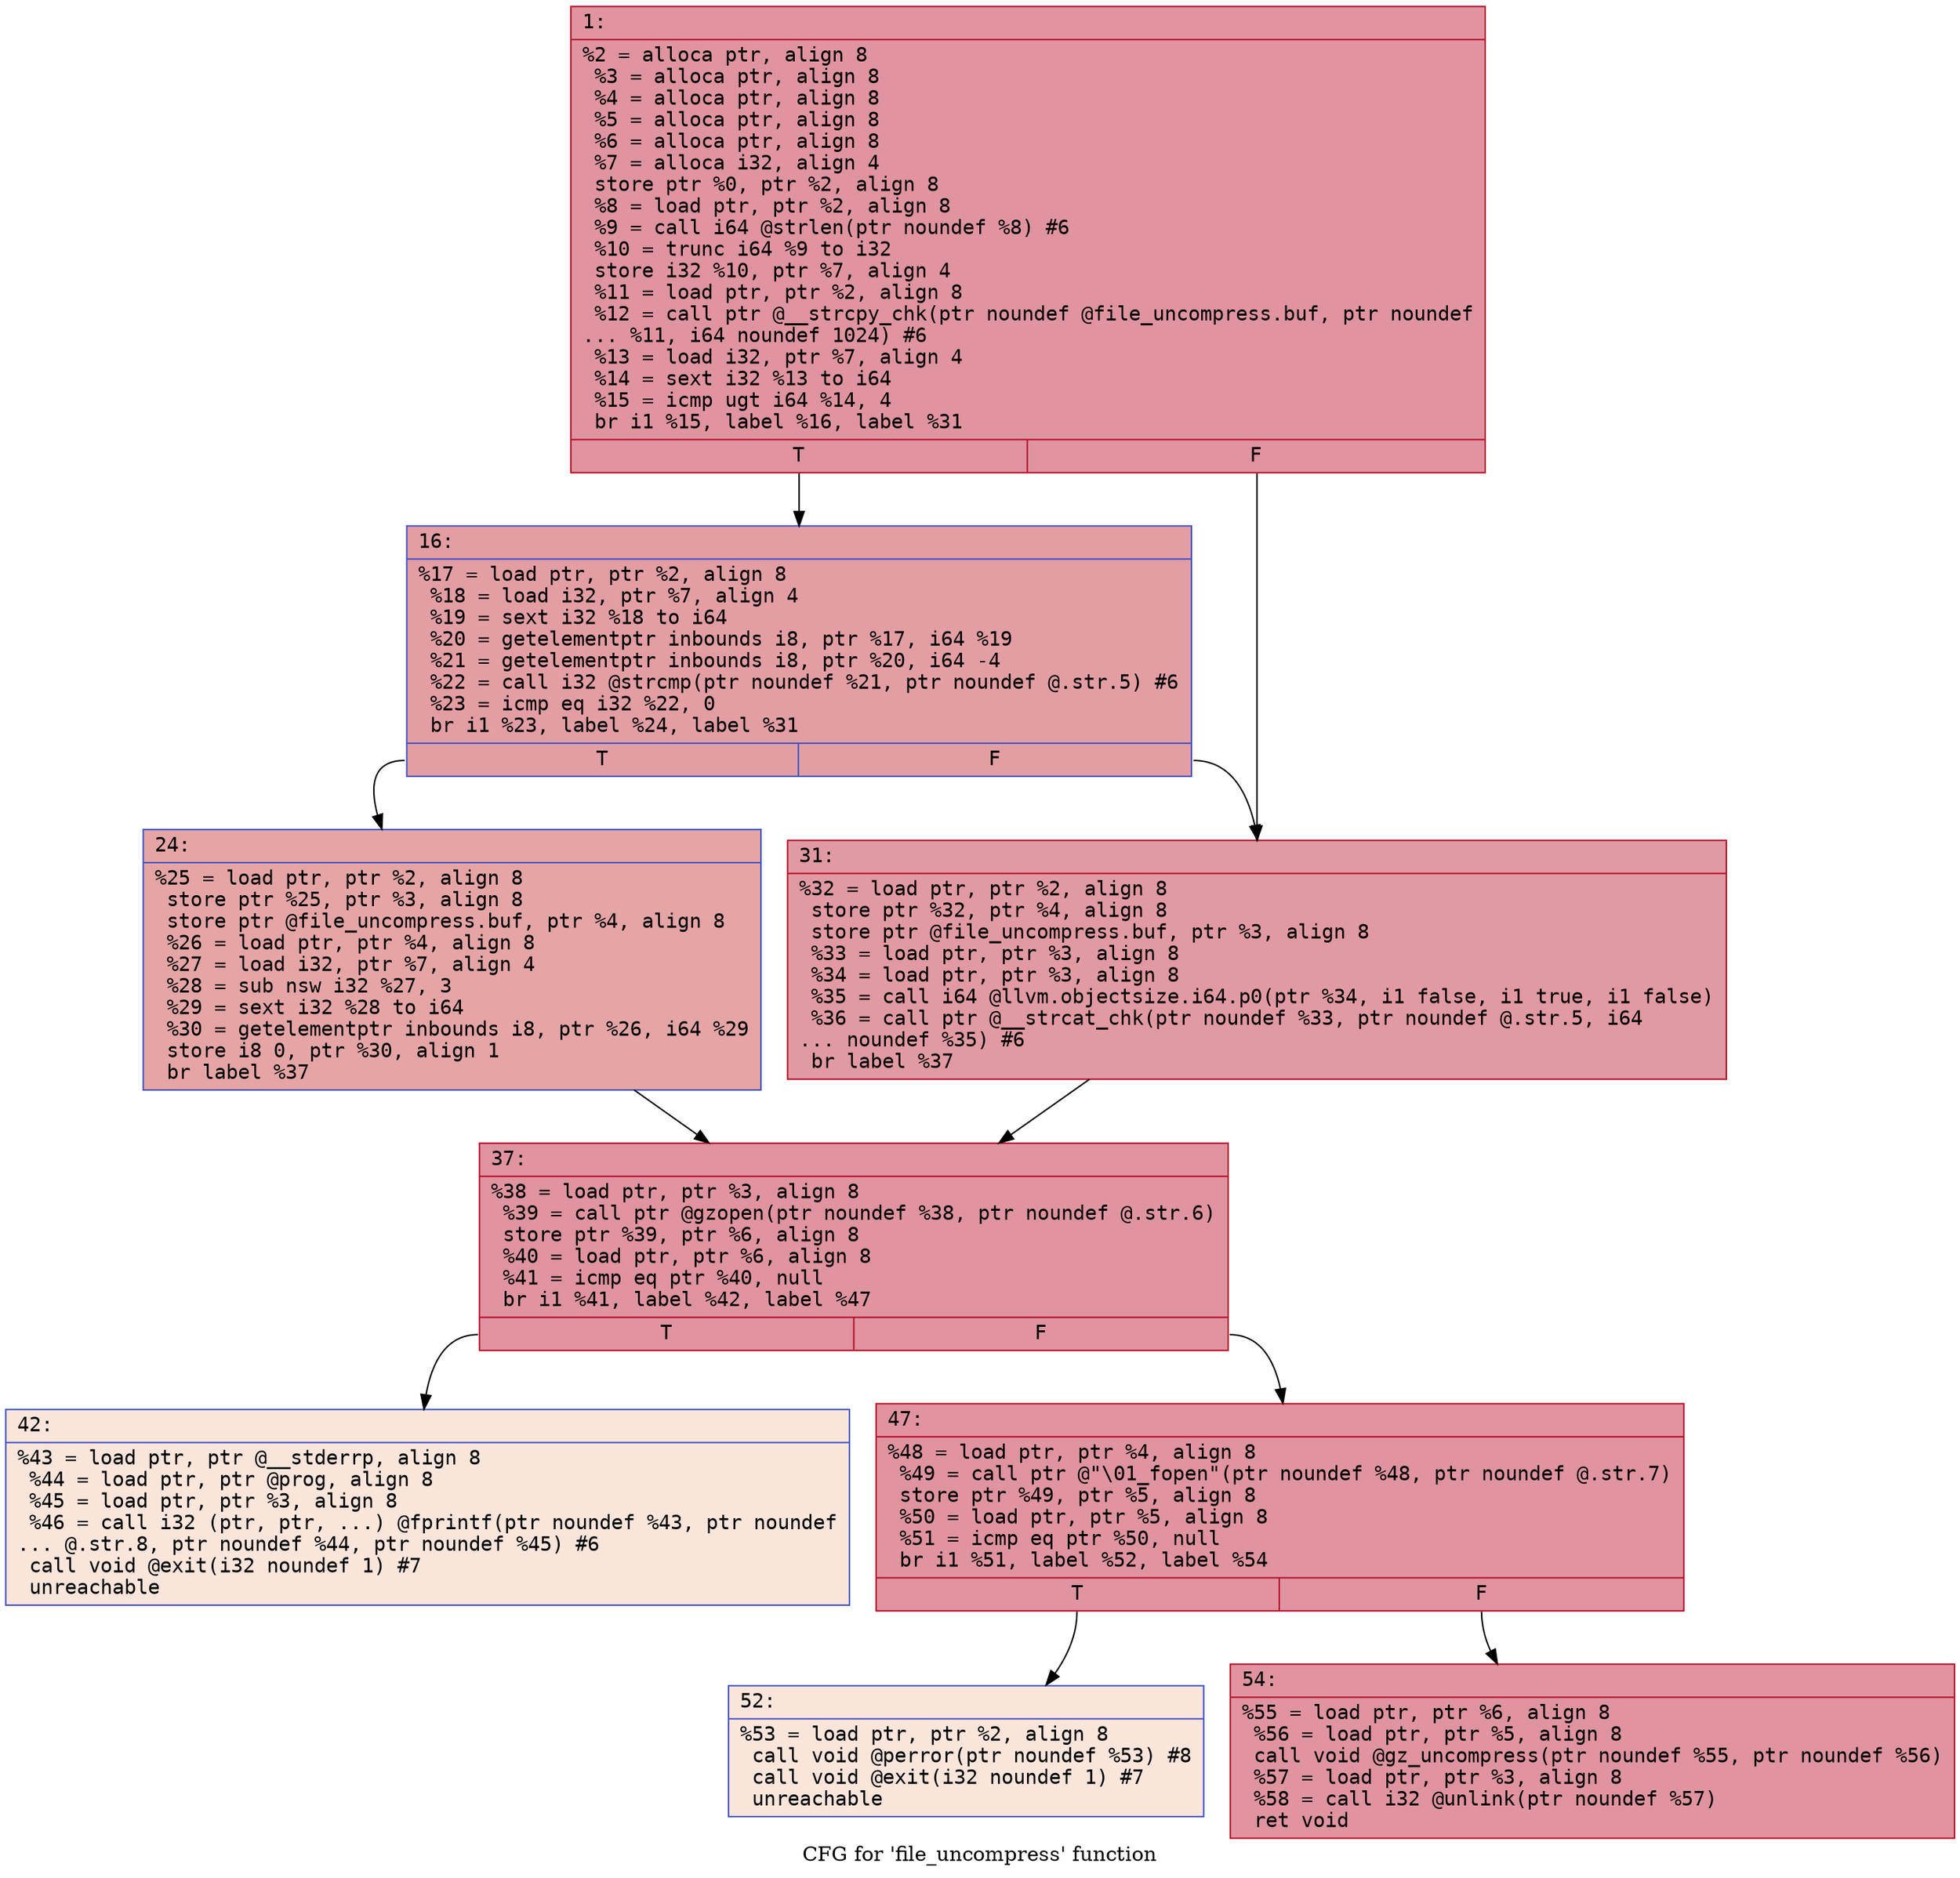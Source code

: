 digraph "CFG for 'file_uncompress' function" {
	label="CFG for 'file_uncompress' function";

	Node0x600002e3ea80 [shape=record,color="#b70d28ff", style=filled, fillcolor="#b70d2870" fontname="Courier",label="{1:\l|  %2 = alloca ptr, align 8\l  %3 = alloca ptr, align 8\l  %4 = alloca ptr, align 8\l  %5 = alloca ptr, align 8\l  %6 = alloca ptr, align 8\l  %7 = alloca i32, align 4\l  store ptr %0, ptr %2, align 8\l  %8 = load ptr, ptr %2, align 8\l  %9 = call i64 @strlen(ptr noundef %8) #6\l  %10 = trunc i64 %9 to i32\l  store i32 %10, ptr %7, align 4\l  %11 = load ptr, ptr %2, align 8\l  %12 = call ptr @__strcpy_chk(ptr noundef @file_uncompress.buf, ptr noundef\l... %11, i64 noundef 1024) #6\l  %13 = load i32, ptr %7, align 4\l  %14 = sext i32 %13 to i64\l  %15 = icmp ugt i64 %14, 4\l  br i1 %15, label %16, label %31\l|{<s0>T|<s1>F}}"];
	Node0x600002e3ea80:s0 -> Node0x600002e3ead0[tooltip="1 -> 16\nProbability 50.00%" ];
	Node0x600002e3ea80:s1 -> Node0x600002e3eb70[tooltip="1 -> 31\nProbability 50.00%" ];
	Node0x600002e3ead0 [shape=record,color="#3d50c3ff", style=filled, fillcolor="#be242e70" fontname="Courier",label="{16:\l|  %17 = load ptr, ptr %2, align 8\l  %18 = load i32, ptr %7, align 4\l  %19 = sext i32 %18 to i64\l  %20 = getelementptr inbounds i8, ptr %17, i64 %19\l  %21 = getelementptr inbounds i8, ptr %20, i64 -4\l  %22 = call i32 @strcmp(ptr noundef %21, ptr noundef @.str.5) #6\l  %23 = icmp eq i32 %22, 0\l  br i1 %23, label %24, label %31\l|{<s0>T|<s1>F}}"];
	Node0x600002e3ead0:s0 -> Node0x600002e3eb20[tooltip="16 -> 24\nProbability 37.50%" ];
	Node0x600002e3ead0:s1 -> Node0x600002e3eb70[tooltip="16 -> 31\nProbability 62.50%" ];
	Node0x600002e3eb20 [shape=record,color="#3d50c3ff", style=filled, fillcolor="#c5333470" fontname="Courier",label="{24:\l|  %25 = load ptr, ptr %2, align 8\l  store ptr %25, ptr %3, align 8\l  store ptr @file_uncompress.buf, ptr %4, align 8\l  %26 = load ptr, ptr %4, align 8\l  %27 = load i32, ptr %7, align 4\l  %28 = sub nsw i32 %27, 3\l  %29 = sext i32 %28 to i64\l  %30 = getelementptr inbounds i8, ptr %26, i64 %29\l  store i8 0, ptr %30, align 1\l  br label %37\l}"];
	Node0x600002e3eb20 -> Node0x600002e3ebc0[tooltip="24 -> 37\nProbability 100.00%" ];
	Node0x600002e3eb70 [shape=record,color="#b70d28ff", style=filled, fillcolor="#bb1b2c70" fontname="Courier",label="{31:\l|  %32 = load ptr, ptr %2, align 8\l  store ptr %32, ptr %4, align 8\l  store ptr @file_uncompress.buf, ptr %3, align 8\l  %33 = load ptr, ptr %3, align 8\l  %34 = load ptr, ptr %3, align 8\l  %35 = call i64 @llvm.objectsize.i64.p0(ptr %34, i1 false, i1 true, i1 false)\l  %36 = call ptr @__strcat_chk(ptr noundef %33, ptr noundef @.str.5, i64\l... noundef %35) #6\l  br label %37\l}"];
	Node0x600002e3eb70 -> Node0x600002e3ebc0[tooltip="31 -> 37\nProbability 100.00%" ];
	Node0x600002e3ebc0 [shape=record,color="#b70d28ff", style=filled, fillcolor="#b70d2870" fontname="Courier",label="{37:\l|  %38 = load ptr, ptr %3, align 8\l  %39 = call ptr @gzopen(ptr noundef %38, ptr noundef @.str.6)\l  store ptr %39, ptr %6, align 8\l  %40 = load ptr, ptr %6, align 8\l  %41 = icmp eq ptr %40, null\l  br i1 %41, label %42, label %47\l|{<s0>T|<s1>F}}"];
	Node0x600002e3ebc0:s0 -> Node0x600002e3ec10[tooltip="37 -> 42\nProbability 0.00%" ];
	Node0x600002e3ebc0:s1 -> Node0x600002e3ec60[tooltip="37 -> 47\nProbability 100.00%" ];
	Node0x600002e3ec10 [shape=record,color="#3d50c3ff", style=filled, fillcolor="#f4c5ad70" fontname="Courier",label="{42:\l|  %43 = load ptr, ptr @__stderrp, align 8\l  %44 = load ptr, ptr @prog, align 8\l  %45 = load ptr, ptr %3, align 8\l  %46 = call i32 (ptr, ptr, ...) @fprintf(ptr noundef %43, ptr noundef\l... @.str.8, ptr noundef %44, ptr noundef %45) #6\l  call void @exit(i32 noundef 1) #7\l  unreachable\l}"];
	Node0x600002e3ec60 [shape=record,color="#b70d28ff", style=filled, fillcolor="#b70d2870" fontname="Courier",label="{47:\l|  %48 = load ptr, ptr %4, align 8\l  %49 = call ptr @\"\\01_fopen\"(ptr noundef %48, ptr noundef @.str.7)\l  store ptr %49, ptr %5, align 8\l  %50 = load ptr, ptr %5, align 8\l  %51 = icmp eq ptr %50, null\l  br i1 %51, label %52, label %54\l|{<s0>T|<s1>F}}"];
	Node0x600002e3ec60:s0 -> Node0x600002e3ecb0[tooltip="47 -> 52\nProbability 0.00%" ];
	Node0x600002e3ec60:s1 -> Node0x600002e3ed00[tooltip="47 -> 54\nProbability 100.00%" ];
	Node0x600002e3ecb0 [shape=record,color="#3d50c3ff", style=filled, fillcolor="#f4c5ad70" fontname="Courier",label="{52:\l|  %53 = load ptr, ptr %2, align 8\l  call void @perror(ptr noundef %53) #8\l  call void @exit(i32 noundef 1) #7\l  unreachable\l}"];
	Node0x600002e3ed00 [shape=record,color="#b70d28ff", style=filled, fillcolor="#b70d2870" fontname="Courier",label="{54:\l|  %55 = load ptr, ptr %6, align 8\l  %56 = load ptr, ptr %5, align 8\l  call void @gz_uncompress(ptr noundef %55, ptr noundef %56)\l  %57 = load ptr, ptr %3, align 8\l  %58 = call i32 @unlink(ptr noundef %57)\l  ret void\l}"];
}
